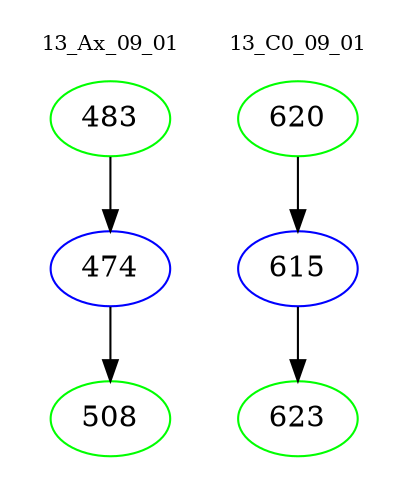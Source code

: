 digraph{
subgraph cluster_0 {
color = white
label = "13_Ax_09_01";
fontsize=10;
T0_483 [label="483", color="green"]
T0_483 -> T0_474 [color="black"]
T0_474 [label="474", color="blue"]
T0_474 -> T0_508 [color="black"]
T0_508 [label="508", color="green"]
}
subgraph cluster_1 {
color = white
label = "13_C0_09_01";
fontsize=10;
T1_620 [label="620", color="green"]
T1_620 -> T1_615 [color="black"]
T1_615 [label="615", color="blue"]
T1_615 -> T1_623 [color="black"]
T1_623 [label="623", color="green"]
}
}
